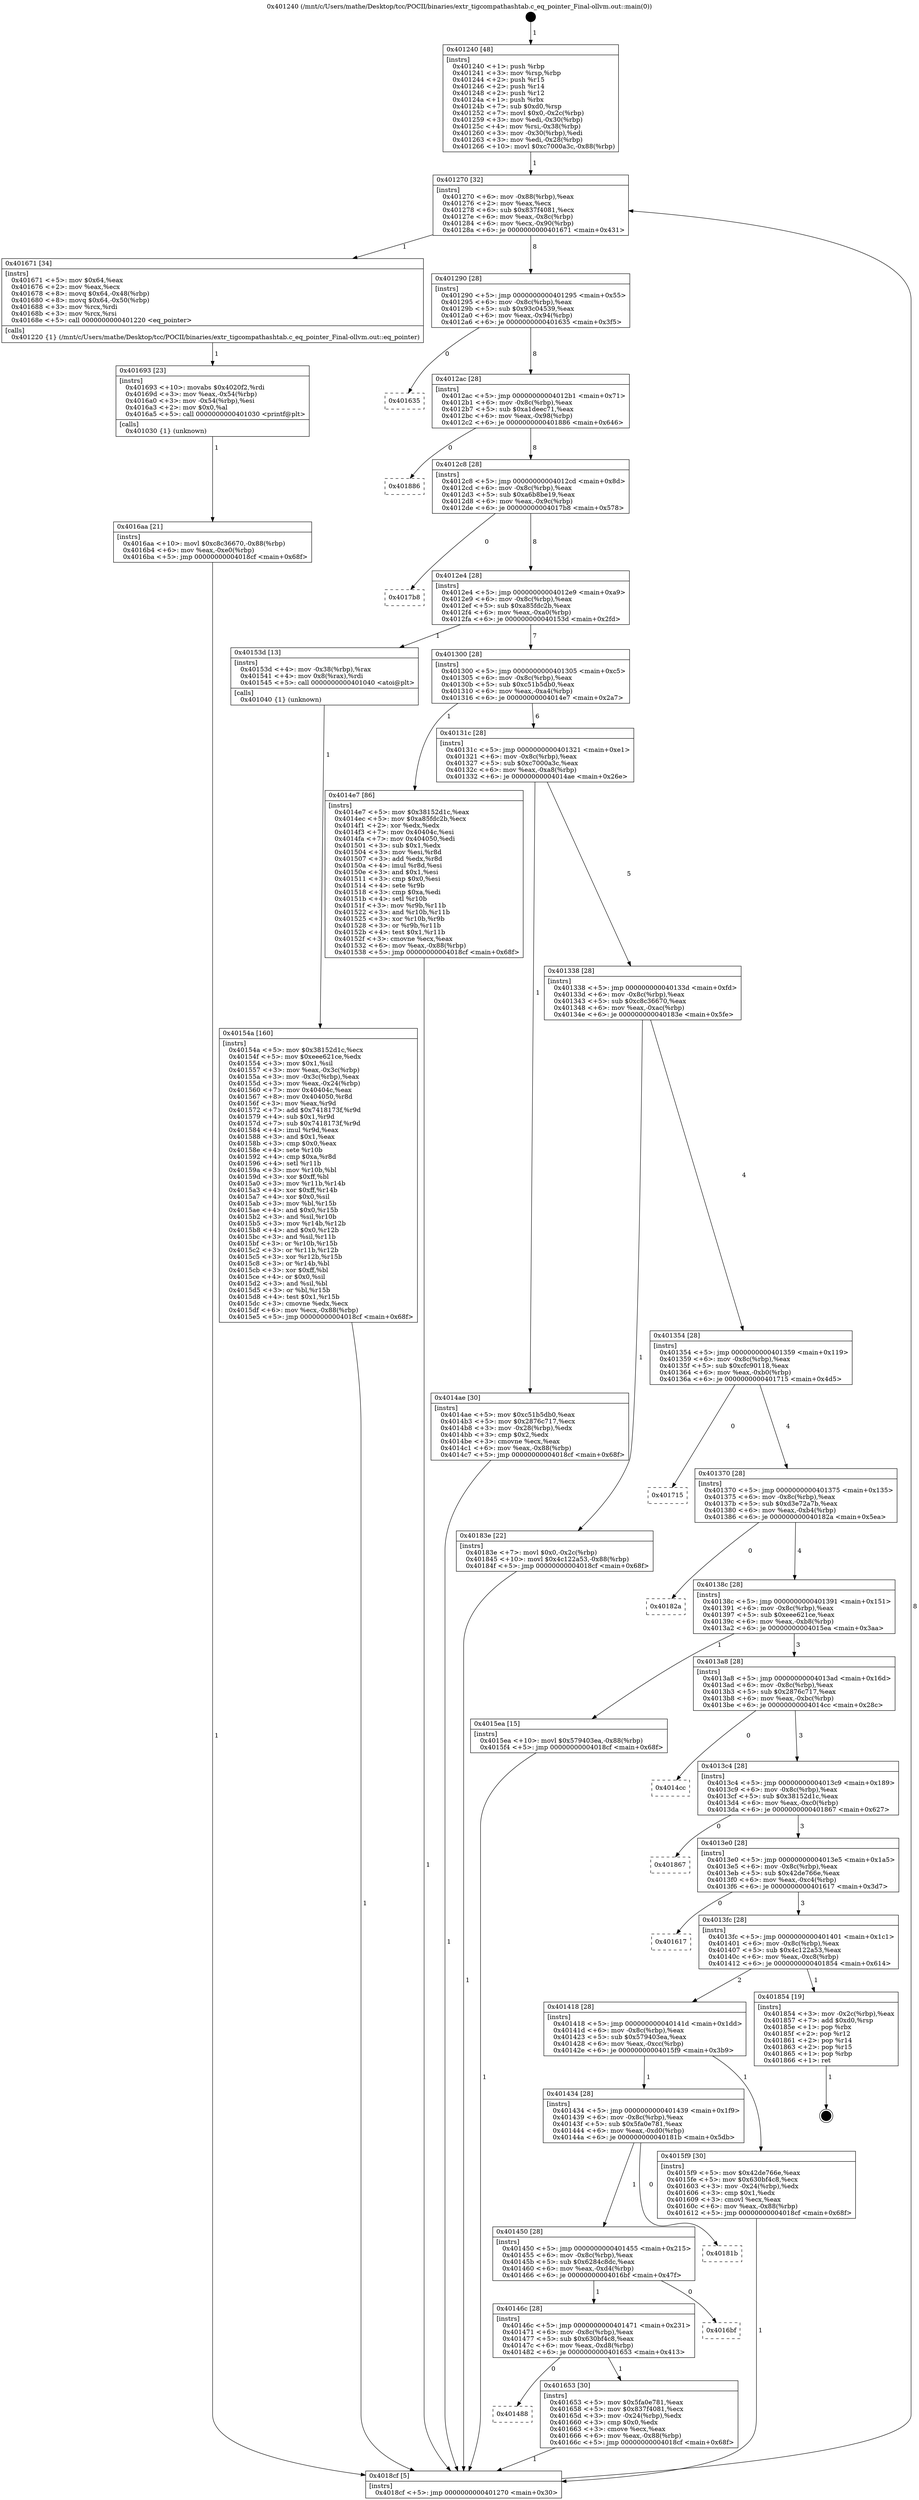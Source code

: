 digraph "0x401240" {
  label = "0x401240 (/mnt/c/Users/mathe/Desktop/tcc/POCII/binaries/extr_tigcompathashtab.c_eq_pointer_Final-ollvm.out::main(0))"
  labelloc = "t"
  node[shape=record]

  Entry [label="",width=0.3,height=0.3,shape=circle,fillcolor=black,style=filled]
  "0x401270" [label="{
     0x401270 [32]\l
     | [instrs]\l
     &nbsp;&nbsp;0x401270 \<+6\>: mov -0x88(%rbp),%eax\l
     &nbsp;&nbsp;0x401276 \<+2\>: mov %eax,%ecx\l
     &nbsp;&nbsp;0x401278 \<+6\>: sub $0x837f4081,%ecx\l
     &nbsp;&nbsp;0x40127e \<+6\>: mov %eax,-0x8c(%rbp)\l
     &nbsp;&nbsp;0x401284 \<+6\>: mov %ecx,-0x90(%rbp)\l
     &nbsp;&nbsp;0x40128a \<+6\>: je 0000000000401671 \<main+0x431\>\l
  }"]
  "0x401671" [label="{
     0x401671 [34]\l
     | [instrs]\l
     &nbsp;&nbsp;0x401671 \<+5\>: mov $0x64,%eax\l
     &nbsp;&nbsp;0x401676 \<+2\>: mov %eax,%ecx\l
     &nbsp;&nbsp;0x401678 \<+8\>: movq $0x64,-0x48(%rbp)\l
     &nbsp;&nbsp;0x401680 \<+8\>: movq $0x64,-0x50(%rbp)\l
     &nbsp;&nbsp;0x401688 \<+3\>: mov %rcx,%rdi\l
     &nbsp;&nbsp;0x40168b \<+3\>: mov %rcx,%rsi\l
     &nbsp;&nbsp;0x40168e \<+5\>: call 0000000000401220 \<eq_pointer\>\l
     | [calls]\l
     &nbsp;&nbsp;0x401220 \{1\} (/mnt/c/Users/mathe/Desktop/tcc/POCII/binaries/extr_tigcompathashtab.c_eq_pointer_Final-ollvm.out::eq_pointer)\l
  }"]
  "0x401290" [label="{
     0x401290 [28]\l
     | [instrs]\l
     &nbsp;&nbsp;0x401290 \<+5\>: jmp 0000000000401295 \<main+0x55\>\l
     &nbsp;&nbsp;0x401295 \<+6\>: mov -0x8c(%rbp),%eax\l
     &nbsp;&nbsp;0x40129b \<+5\>: sub $0x93c04539,%eax\l
     &nbsp;&nbsp;0x4012a0 \<+6\>: mov %eax,-0x94(%rbp)\l
     &nbsp;&nbsp;0x4012a6 \<+6\>: je 0000000000401635 \<main+0x3f5\>\l
  }"]
  Exit [label="",width=0.3,height=0.3,shape=circle,fillcolor=black,style=filled,peripheries=2]
  "0x401635" [label="{
     0x401635\l
  }", style=dashed]
  "0x4012ac" [label="{
     0x4012ac [28]\l
     | [instrs]\l
     &nbsp;&nbsp;0x4012ac \<+5\>: jmp 00000000004012b1 \<main+0x71\>\l
     &nbsp;&nbsp;0x4012b1 \<+6\>: mov -0x8c(%rbp),%eax\l
     &nbsp;&nbsp;0x4012b7 \<+5\>: sub $0xa1deec71,%eax\l
     &nbsp;&nbsp;0x4012bc \<+6\>: mov %eax,-0x98(%rbp)\l
     &nbsp;&nbsp;0x4012c2 \<+6\>: je 0000000000401886 \<main+0x646\>\l
  }"]
  "0x4016aa" [label="{
     0x4016aa [21]\l
     | [instrs]\l
     &nbsp;&nbsp;0x4016aa \<+10\>: movl $0xc8c36670,-0x88(%rbp)\l
     &nbsp;&nbsp;0x4016b4 \<+6\>: mov %eax,-0xe0(%rbp)\l
     &nbsp;&nbsp;0x4016ba \<+5\>: jmp 00000000004018cf \<main+0x68f\>\l
  }"]
  "0x401886" [label="{
     0x401886\l
  }", style=dashed]
  "0x4012c8" [label="{
     0x4012c8 [28]\l
     | [instrs]\l
     &nbsp;&nbsp;0x4012c8 \<+5\>: jmp 00000000004012cd \<main+0x8d\>\l
     &nbsp;&nbsp;0x4012cd \<+6\>: mov -0x8c(%rbp),%eax\l
     &nbsp;&nbsp;0x4012d3 \<+5\>: sub $0xa6b8be19,%eax\l
     &nbsp;&nbsp;0x4012d8 \<+6\>: mov %eax,-0x9c(%rbp)\l
     &nbsp;&nbsp;0x4012de \<+6\>: je 00000000004017b8 \<main+0x578\>\l
  }"]
  "0x401693" [label="{
     0x401693 [23]\l
     | [instrs]\l
     &nbsp;&nbsp;0x401693 \<+10\>: movabs $0x4020f2,%rdi\l
     &nbsp;&nbsp;0x40169d \<+3\>: mov %eax,-0x54(%rbp)\l
     &nbsp;&nbsp;0x4016a0 \<+3\>: mov -0x54(%rbp),%esi\l
     &nbsp;&nbsp;0x4016a3 \<+2\>: mov $0x0,%al\l
     &nbsp;&nbsp;0x4016a5 \<+5\>: call 0000000000401030 \<printf@plt\>\l
     | [calls]\l
     &nbsp;&nbsp;0x401030 \{1\} (unknown)\l
  }"]
  "0x4017b8" [label="{
     0x4017b8\l
  }", style=dashed]
  "0x4012e4" [label="{
     0x4012e4 [28]\l
     | [instrs]\l
     &nbsp;&nbsp;0x4012e4 \<+5\>: jmp 00000000004012e9 \<main+0xa9\>\l
     &nbsp;&nbsp;0x4012e9 \<+6\>: mov -0x8c(%rbp),%eax\l
     &nbsp;&nbsp;0x4012ef \<+5\>: sub $0xa85fdc2b,%eax\l
     &nbsp;&nbsp;0x4012f4 \<+6\>: mov %eax,-0xa0(%rbp)\l
     &nbsp;&nbsp;0x4012fa \<+6\>: je 000000000040153d \<main+0x2fd\>\l
  }"]
  "0x401488" [label="{
     0x401488\l
  }", style=dashed]
  "0x40153d" [label="{
     0x40153d [13]\l
     | [instrs]\l
     &nbsp;&nbsp;0x40153d \<+4\>: mov -0x38(%rbp),%rax\l
     &nbsp;&nbsp;0x401541 \<+4\>: mov 0x8(%rax),%rdi\l
     &nbsp;&nbsp;0x401545 \<+5\>: call 0000000000401040 \<atoi@plt\>\l
     | [calls]\l
     &nbsp;&nbsp;0x401040 \{1\} (unknown)\l
  }"]
  "0x401300" [label="{
     0x401300 [28]\l
     | [instrs]\l
     &nbsp;&nbsp;0x401300 \<+5\>: jmp 0000000000401305 \<main+0xc5\>\l
     &nbsp;&nbsp;0x401305 \<+6\>: mov -0x8c(%rbp),%eax\l
     &nbsp;&nbsp;0x40130b \<+5\>: sub $0xc51b5db0,%eax\l
     &nbsp;&nbsp;0x401310 \<+6\>: mov %eax,-0xa4(%rbp)\l
     &nbsp;&nbsp;0x401316 \<+6\>: je 00000000004014e7 \<main+0x2a7\>\l
  }"]
  "0x401653" [label="{
     0x401653 [30]\l
     | [instrs]\l
     &nbsp;&nbsp;0x401653 \<+5\>: mov $0x5fa0e781,%eax\l
     &nbsp;&nbsp;0x401658 \<+5\>: mov $0x837f4081,%ecx\l
     &nbsp;&nbsp;0x40165d \<+3\>: mov -0x24(%rbp),%edx\l
     &nbsp;&nbsp;0x401660 \<+3\>: cmp $0x0,%edx\l
     &nbsp;&nbsp;0x401663 \<+3\>: cmove %ecx,%eax\l
     &nbsp;&nbsp;0x401666 \<+6\>: mov %eax,-0x88(%rbp)\l
     &nbsp;&nbsp;0x40166c \<+5\>: jmp 00000000004018cf \<main+0x68f\>\l
  }"]
  "0x4014e7" [label="{
     0x4014e7 [86]\l
     | [instrs]\l
     &nbsp;&nbsp;0x4014e7 \<+5\>: mov $0x38152d1c,%eax\l
     &nbsp;&nbsp;0x4014ec \<+5\>: mov $0xa85fdc2b,%ecx\l
     &nbsp;&nbsp;0x4014f1 \<+2\>: xor %edx,%edx\l
     &nbsp;&nbsp;0x4014f3 \<+7\>: mov 0x40404c,%esi\l
     &nbsp;&nbsp;0x4014fa \<+7\>: mov 0x404050,%edi\l
     &nbsp;&nbsp;0x401501 \<+3\>: sub $0x1,%edx\l
     &nbsp;&nbsp;0x401504 \<+3\>: mov %esi,%r8d\l
     &nbsp;&nbsp;0x401507 \<+3\>: add %edx,%r8d\l
     &nbsp;&nbsp;0x40150a \<+4\>: imul %r8d,%esi\l
     &nbsp;&nbsp;0x40150e \<+3\>: and $0x1,%esi\l
     &nbsp;&nbsp;0x401511 \<+3\>: cmp $0x0,%esi\l
     &nbsp;&nbsp;0x401514 \<+4\>: sete %r9b\l
     &nbsp;&nbsp;0x401518 \<+3\>: cmp $0xa,%edi\l
     &nbsp;&nbsp;0x40151b \<+4\>: setl %r10b\l
     &nbsp;&nbsp;0x40151f \<+3\>: mov %r9b,%r11b\l
     &nbsp;&nbsp;0x401522 \<+3\>: and %r10b,%r11b\l
     &nbsp;&nbsp;0x401525 \<+3\>: xor %r10b,%r9b\l
     &nbsp;&nbsp;0x401528 \<+3\>: or %r9b,%r11b\l
     &nbsp;&nbsp;0x40152b \<+4\>: test $0x1,%r11b\l
     &nbsp;&nbsp;0x40152f \<+3\>: cmovne %ecx,%eax\l
     &nbsp;&nbsp;0x401532 \<+6\>: mov %eax,-0x88(%rbp)\l
     &nbsp;&nbsp;0x401538 \<+5\>: jmp 00000000004018cf \<main+0x68f\>\l
  }"]
  "0x40131c" [label="{
     0x40131c [28]\l
     | [instrs]\l
     &nbsp;&nbsp;0x40131c \<+5\>: jmp 0000000000401321 \<main+0xe1\>\l
     &nbsp;&nbsp;0x401321 \<+6\>: mov -0x8c(%rbp),%eax\l
     &nbsp;&nbsp;0x401327 \<+5\>: sub $0xc7000a3c,%eax\l
     &nbsp;&nbsp;0x40132c \<+6\>: mov %eax,-0xa8(%rbp)\l
     &nbsp;&nbsp;0x401332 \<+6\>: je 00000000004014ae \<main+0x26e\>\l
  }"]
  "0x40146c" [label="{
     0x40146c [28]\l
     | [instrs]\l
     &nbsp;&nbsp;0x40146c \<+5\>: jmp 0000000000401471 \<main+0x231\>\l
     &nbsp;&nbsp;0x401471 \<+6\>: mov -0x8c(%rbp),%eax\l
     &nbsp;&nbsp;0x401477 \<+5\>: sub $0x630bf4c8,%eax\l
     &nbsp;&nbsp;0x40147c \<+6\>: mov %eax,-0xd8(%rbp)\l
     &nbsp;&nbsp;0x401482 \<+6\>: je 0000000000401653 \<main+0x413\>\l
  }"]
  "0x4014ae" [label="{
     0x4014ae [30]\l
     | [instrs]\l
     &nbsp;&nbsp;0x4014ae \<+5\>: mov $0xc51b5db0,%eax\l
     &nbsp;&nbsp;0x4014b3 \<+5\>: mov $0x2876c717,%ecx\l
     &nbsp;&nbsp;0x4014b8 \<+3\>: mov -0x28(%rbp),%edx\l
     &nbsp;&nbsp;0x4014bb \<+3\>: cmp $0x2,%edx\l
     &nbsp;&nbsp;0x4014be \<+3\>: cmovne %ecx,%eax\l
     &nbsp;&nbsp;0x4014c1 \<+6\>: mov %eax,-0x88(%rbp)\l
     &nbsp;&nbsp;0x4014c7 \<+5\>: jmp 00000000004018cf \<main+0x68f\>\l
  }"]
  "0x401338" [label="{
     0x401338 [28]\l
     | [instrs]\l
     &nbsp;&nbsp;0x401338 \<+5\>: jmp 000000000040133d \<main+0xfd\>\l
     &nbsp;&nbsp;0x40133d \<+6\>: mov -0x8c(%rbp),%eax\l
     &nbsp;&nbsp;0x401343 \<+5\>: sub $0xc8c36670,%eax\l
     &nbsp;&nbsp;0x401348 \<+6\>: mov %eax,-0xac(%rbp)\l
     &nbsp;&nbsp;0x40134e \<+6\>: je 000000000040183e \<main+0x5fe\>\l
  }"]
  "0x4018cf" [label="{
     0x4018cf [5]\l
     | [instrs]\l
     &nbsp;&nbsp;0x4018cf \<+5\>: jmp 0000000000401270 \<main+0x30\>\l
  }"]
  "0x401240" [label="{
     0x401240 [48]\l
     | [instrs]\l
     &nbsp;&nbsp;0x401240 \<+1\>: push %rbp\l
     &nbsp;&nbsp;0x401241 \<+3\>: mov %rsp,%rbp\l
     &nbsp;&nbsp;0x401244 \<+2\>: push %r15\l
     &nbsp;&nbsp;0x401246 \<+2\>: push %r14\l
     &nbsp;&nbsp;0x401248 \<+2\>: push %r12\l
     &nbsp;&nbsp;0x40124a \<+1\>: push %rbx\l
     &nbsp;&nbsp;0x40124b \<+7\>: sub $0xd0,%rsp\l
     &nbsp;&nbsp;0x401252 \<+7\>: movl $0x0,-0x2c(%rbp)\l
     &nbsp;&nbsp;0x401259 \<+3\>: mov %edi,-0x30(%rbp)\l
     &nbsp;&nbsp;0x40125c \<+4\>: mov %rsi,-0x38(%rbp)\l
     &nbsp;&nbsp;0x401260 \<+3\>: mov -0x30(%rbp),%edi\l
     &nbsp;&nbsp;0x401263 \<+3\>: mov %edi,-0x28(%rbp)\l
     &nbsp;&nbsp;0x401266 \<+10\>: movl $0xc7000a3c,-0x88(%rbp)\l
  }"]
  "0x40154a" [label="{
     0x40154a [160]\l
     | [instrs]\l
     &nbsp;&nbsp;0x40154a \<+5\>: mov $0x38152d1c,%ecx\l
     &nbsp;&nbsp;0x40154f \<+5\>: mov $0xeee621ce,%edx\l
     &nbsp;&nbsp;0x401554 \<+3\>: mov $0x1,%sil\l
     &nbsp;&nbsp;0x401557 \<+3\>: mov %eax,-0x3c(%rbp)\l
     &nbsp;&nbsp;0x40155a \<+3\>: mov -0x3c(%rbp),%eax\l
     &nbsp;&nbsp;0x40155d \<+3\>: mov %eax,-0x24(%rbp)\l
     &nbsp;&nbsp;0x401560 \<+7\>: mov 0x40404c,%eax\l
     &nbsp;&nbsp;0x401567 \<+8\>: mov 0x404050,%r8d\l
     &nbsp;&nbsp;0x40156f \<+3\>: mov %eax,%r9d\l
     &nbsp;&nbsp;0x401572 \<+7\>: add $0x7418173f,%r9d\l
     &nbsp;&nbsp;0x401579 \<+4\>: sub $0x1,%r9d\l
     &nbsp;&nbsp;0x40157d \<+7\>: sub $0x7418173f,%r9d\l
     &nbsp;&nbsp;0x401584 \<+4\>: imul %r9d,%eax\l
     &nbsp;&nbsp;0x401588 \<+3\>: and $0x1,%eax\l
     &nbsp;&nbsp;0x40158b \<+3\>: cmp $0x0,%eax\l
     &nbsp;&nbsp;0x40158e \<+4\>: sete %r10b\l
     &nbsp;&nbsp;0x401592 \<+4\>: cmp $0xa,%r8d\l
     &nbsp;&nbsp;0x401596 \<+4\>: setl %r11b\l
     &nbsp;&nbsp;0x40159a \<+3\>: mov %r10b,%bl\l
     &nbsp;&nbsp;0x40159d \<+3\>: xor $0xff,%bl\l
     &nbsp;&nbsp;0x4015a0 \<+3\>: mov %r11b,%r14b\l
     &nbsp;&nbsp;0x4015a3 \<+4\>: xor $0xff,%r14b\l
     &nbsp;&nbsp;0x4015a7 \<+4\>: xor $0x0,%sil\l
     &nbsp;&nbsp;0x4015ab \<+3\>: mov %bl,%r15b\l
     &nbsp;&nbsp;0x4015ae \<+4\>: and $0x0,%r15b\l
     &nbsp;&nbsp;0x4015b2 \<+3\>: and %sil,%r10b\l
     &nbsp;&nbsp;0x4015b5 \<+3\>: mov %r14b,%r12b\l
     &nbsp;&nbsp;0x4015b8 \<+4\>: and $0x0,%r12b\l
     &nbsp;&nbsp;0x4015bc \<+3\>: and %sil,%r11b\l
     &nbsp;&nbsp;0x4015bf \<+3\>: or %r10b,%r15b\l
     &nbsp;&nbsp;0x4015c2 \<+3\>: or %r11b,%r12b\l
     &nbsp;&nbsp;0x4015c5 \<+3\>: xor %r12b,%r15b\l
     &nbsp;&nbsp;0x4015c8 \<+3\>: or %r14b,%bl\l
     &nbsp;&nbsp;0x4015cb \<+3\>: xor $0xff,%bl\l
     &nbsp;&nbsp;0x4015ce \<+4\>: or $0x0,%sil\l
     &nbsp;&nbsp;0x4015d2 \<+3\>: and %sil,%bl\l
     &nbsp;&nbsp;0x4015d5 \<+3\>: or %bl,%r15b\l
     &nbsp;&nbsp;0x4015d8 \<+4\>: test $0x1,%r15b\l
     &nbsp;&nbsp;0x4015dc \<+3\>: cmovne %edx,%ecx\l
     &nbsp;&nbsp;0x4015df \<+6\>: mov %ecx,-0x88(%rbp)\l
     &nbsp;&nbsp;0x4015e5 \<+5\>: jmp 00000000004018cf \<main+0x68f\>\l
  }"]
  "0x4016bf" [label="{
     0x4016bf\l
  }", style=dashed]
  "0x40183e" [label="{
     0x40183e [22]\l
     | [instrs]\l
     &nbsp;&nbsp;0x40183e \<+7\>: movl $0x0,-0x2c(%rbp)\l
     &nbsp;&nbsp;0x401845 \<+10\>: movl $0x4c122a53,-0x88(%rbp)\l
     &nbsp;&nbsp;0x40184f \<+5\>: jmp 00000000004018cf \<main+0x68f\>\l
  }"]
  "0x401354" [label="{
     0x401354 [28]\l
     | [instrs]\l
     &nbsp;&nbsp;0x401354 \<+5\>: jmp 0000000000401359 \<main+0x119\>\l
     &nbsp;&nbsp;0x401359 \<+6\>: mov -0x8c(%rbp),%eax\l
     &nbsp;&nbsp;0x40135f \<+5\>: sub $0xcfc90118,%eax\l
     &nbsp;&nbsp;0x401364 \<+6\>: mov %eax,-0xb0(%rbp)\l
     &nbsp;&nbsp;0x40136a \<+6\>: je 0000000000401715 \<main+0x4d5\>\l
  }"]
  "0x401450" [label="{
     0x401450 [28]\l
     | [instrs]\l
     &nbsp;&nbsp;0x401450 \<+5\>: jmp 0000000000401455 \<main+0x215\>\l
     &nbsp;&nbsp;0x401455 \<+6\>: mov -0x8c(%rbp),%eax\l
     &nbsp;&nbsp;0x40145b \<+5\>: sub $0x6284c8dc,%eax\l
     &nbsp;&nbsp;0x401460 \<+6\>: mov %eax,-0xd4(%rbp)\l
     &nbsp;&nbsp;0x401466 \<+6\>: je 00000000004016bf \<main+0x47f\>\l
  }"]
  "0x401715" [label="{
     0x401715\l
  }", style=dashed]
  "0x401370" [label="{
     0x401370 [28]\l
     | [instrs]\l
     &nbsp;&nbsp;0x401370 \<+5\>: jmp 0000000000401375 \<main+0x135\>\l
     &nbsp;&nbsp;0x401375 \<+6\>: mov -0x8c(%rbp),%eax\l
     &nbsp;&nbsp;0x40137b \<+5\>: sub $0xd3e72a7b,%eax\l
     &nbsp;&nbsp;0x401380 \<+6\>: mov %eax,-0xb4(%rbp)\l
     &nbsp;&nbsp;0x401386 \<+6\>: je 000000000040182a \<main+0x5ea\>\l
  }"]
  "0x40181b" [label="{
     0x40181b\l
  }", style=dashed]
  "0x40182a" [label="{
     0x40182a\l
  }", style=dashed]
  "0x40138c" [label="{
     0x40138c [28]\l
     | [instrs]\l
     &nbsp;&nbsp;0x40138c \<+5\>: jmp 0000000000401391 \<main+0x151\>\l
     &nbsp;&nbsp;0x401391 \<+6\>: mov -0x8c(%rbp),%eax\l
     &nbsp;&nbsp;0x401397 \<+5\>: sub $0xeee621ce,%eax\l
     &nbsp;&nbsp;0x40139c \<+6\>: mov %eax,-0xb8(%rbp)\l
     &nbsp;&nbsp;0x4013a2 \<+6\>: je 00000000004015ea \<main+0x3aa\>\l
  }"]
  "0x401434" [label="{
     0x401434 [28]\l
     | [instrs]\l
     &nbsp;&nbsp;0x401434 \<+5\>: jmp 0000000000401439 \<main+0x1f9\>\l
     &nbsp;&nbsp;0x401439 \<+6\>: mov -0x8c(%rbp),%eax\l
     &nbsp;&nbsp;0x40143f \<+5\>: sub $0x5fa0e781,%eax\l
     &nbsp;&nbsp;0x401444 \<+6\>: mov %eax,-0xd0(%rbp)\l
     &nbsp;&nbsp;0x40144a \<+6\>: je 000000000040181b \<main+0x5db\>\l
  }"]
  "0x4015ea" [label="{
     0x4015ea [15]\l
     | [instrs]\l
     &nbsp;&nbsp;0x4015ea \<+10\>: movl $0x579403ea,-0x88(%rbp)\l
     &nbsp;&nbsp;0x4015f4 \<+5\>: jmp 00000000004018cf \<main+0x68f\>\l
  }"]
  "0x4013a8" [label="{
     0x4013a8 [28]\l
     | [instrs]\l
     &nbsp;&nbsp;0x4013a8 \<+5\>: jmp 00000000004013ad \<main+0x16d\>\l
     &nbsp;&nbsp;0x4013ad \<+6\>: mov -0x8c(%rbp),%eax\l
     &nbsp;&nbsp;0x4013b3 \<+5\>: sub $0x2876c717,%eax\l
     &nbsp;&nbsp;0x4013b8 \<+6\>: mov %eax,-0xbc(%rbp)\l
     &nbsp;&nbsp;0x4013be \<+6\>: je 00000000004014cc \<main+0x28c\>\l
  }"]
  "0x4015f9" [label="{
     0x4015f9 [30]\l
     | [instrs]\l
     &nbsp;&nbsp;0x4015f9 \<+5\>: mov $0x42de766e,%eax\l
     &nbsp;&nbsp;0x4015fe \<+5\>: mov $0x630bf4c8,%ecx\l
     &nbsp;&nbsp;0x401603 \<+3\>: mov -0x24(%rbp),%edx\l
     &nbsp;&nbsp;0x401606 \<+3\>: cmp $0x1,%edx\l
     &nbsp;&nbsp;0x401609 \<+3\>: cmovl %ecx,%eax\l
     &nbsp;&nbsp;0x40160c \<+6\>: mov %eax,-0x88(%rbp)\l
     &nbsp;&nbsp;0x401612 \<+5\>: jmp 00000000004018cf \<main+0x68f\>\l
  }"]
  "0x4014cc" [label="{
     0x4014cc\l
  }", style=dashed]
  "0x4013c4" [label="{
     0x4013c4 [28]\l
     | [instrs]\l
     &nbsp;&nbsp;0x4013c4 \<+5\>: jmp 00000000004013c9 \<main+0x189\>\l
     &nbsp;&nbsp;0x4013c9 \<+6\>: mov -0x8c(%rbp),%eax\l
     &nbsp;&nbsp;0x4013cf \<+5\>: sub $0x38152d1c,%eax\l
     &nbsp;&nbsp;0x4013d4 \<+6\>: mov %eax,-0xc0(%rbp)\l
     &nbsp;&nbsp;0x4013da \<+6\>: je 0000000000401867 \<main+0x627\>\l
  }"]
  "0x401418" [label="{
     0x401418 [28]\l
     | [instrs]\l
     &nbsp;&nbsp;0x401418 \<+5\>: jmp 000000000040141d \<main+0x1dd\>\l
     &nbsp;&nbsp;0x40141d \<+6\>: mov -0x8c(%rbp),%eax\l
     &nbsp;&nbsp;0x401423 \<+5\>: sub $0x579403ea,%eax\l
     &nbsp;&nbsp;0x401428 \<+6\>: mov %eax,-0xcc(%rbp)\l
     &nbsp;&nbsp;0x40142e \<+6\>: je 00000000004015f9 \<main+0x3b9\>\l
  }"]
  "0x401867" [label="{
     0x401867\l
  }", style=dashed]
  "0x4013e0" [label="{
     0x4013e0 [28]\l
     | [instrs]\l
     &nbsp;&nbsp;0x4013e0 \<+5\>: jmp 00000000004013e5 \<main+0x1a5\>\l
     &nbsp;&nbsp;0x4013e5 \<+6\>: mov -0x8c(%rbp),%eax\l
     &nbsp;&nbsp;0x4013eb \<+5\>: sub $0x42de766e,%eax\l
     &nbsp;&nbsp;0x4013f0 \<+6\>: mov %eax,-0xc4(%rbp)\l
     &nbsp;&nbsp;0x4013f6 \<+6\>: je 0000000000401617 \<main+0x3d7\>\l
  }"]
  "0x401854" [label="{
     0x401854 [19]\l
     | [instrs]\l
     &nbsp;&nbsp;0x401854 \<+3\>: mov -0x2c(%rbp),%eax\l
     &nbsp;&nbsp;0x401857 \<+7\>: add $0xd0,%rsp\l
     &nbsp;&nbsp;0x40185e \<+1\>: pop %rbx\l
     &nbsp;&nbsp;0x40185f \<+2\>: pop %r12\l
     &nbsp;&nbsp;0x401861 \<+2\>: pop %r14\l
     &nbsp;&nbsp;0x401863 \<+2\>: pop %r15\l
     &nbsp;&nbsp;0x401865 \<+1\>: pop %rbp\l
     &nbsp;&nbsp;0x401866 \<+1\>: ret\l
  }"]
  "0x401617" [label="{
     0x401617\l
  }", style=dashed]
  "0x4013fc" [label="{
     0x4013fc [28]\l
     | [instrs]\l
     &nbsp;&nbsp;0x4013fc \<+5\>: jmp 0000000000401401 \<main+0x1c1\>\l
     &nbsp;&nbsp;0x401401 \<+6\>: mov -0x8c(%rbp),%eax\l
     &nbsp;&nbsp;0x401407 \<+5\>: sub $0x4c122a53,%eax\l
     &nbsp;&nbsp;0x40140c \<+6\>: mov %eax,-0xc8(%rbp)\l
     &nbsp;&nbsp;0x401412 \<+6\>: je 0000000000401854 \<main+0x614\>\l
  }"]
  Entry -> "0x401240" [label=" 1"]
  "0x401270" -> "0x401671" [label=" 1"]
  "0x401270" -> "0x401290" [label=" 8"]
  "0x401854" -> Exit [label=" 1"]
  "0x401290" -> "0x401635" [label=" 0"]
  "0x401290" -> "0x4012ac" [label=" 8"]
  "0x40183e" -> "0x4018cf" [label=" 1"]
  "0x4012ac" -> "0x401886" [label=" 0"]
  "0x4012ac" -> "0x4012c8" [label=" 8"]
  "0x4016aa" -> "0x4018cf" [label=" 1"]
  "0x4012c8" -> "0x4017b8" [label=" 0"]
  "0x4012c8" -> "0x4012e4" [label=" 8"]
  "0x401693" -> "0x4016aa" [label=" 1"]
  "0x4012e4" -> "0x40153d" [label=" 1"]
  "0x4012e4" -> "0x401300" [label=" 7"]
  "0x401671" -> "0x401693" [label=" 1"]
  "0x401300" -> "0x4014e7" [label=" 1"]
  "0x401300" -> "0x40131c" [label=" 6"]
  "0x401653" -> "0x4018cf" [label=" 1"]
  "0x40131c" -> "0x4014ae" [label=" 1"]
  "0x40131c" -> "0x401338" [label=" 5"]
  "0x4014ae" -> "0x4018cf" [label=" 1"]
  "0x401240" -> "0x401270" [label=" 1"]
  "0x4018cf" -> "0x401270" [label=" 8"]
  "0x4014e7" -> "0x4018cf" [label=" 1"]
  "0x40153d" -> "0x40154a" [label=" 1"]
  "0x40154a" -> "0x4018cf" [label=" 1"]
  "0x40146c" -> "0x401653" [label=" 1"]
  "0x401338" -> "0x40183e" [label=" 1"]
  "0x401338" -> "0x401354" [label=" 4"]
  "0x40146c" -> "0x401488" [label=" 0"]
  "0x401354" -> "0x401715" [label=" 0"]
  "0x401354" -> "0x401370" [label=" 4"]
  "0x401450" -> "0x4016bf" [label=" 0"]
  "0x401370" -> "0x40182a" [label=" 0"]
  "0x401370" -> "0x40138c" [label=" 4"]
  "0x401450" -> "0x40146c" [label=" 1"]
  "0x40138c" -> "0x4015ea" [label=" 1"]
  "0x40138c" -> "0x4013a8" [label=" 3"]
  "0x4015ea" -> "0x4018cf" [label=" 1"]
  "0x401434" -> "0x40181b" [label=" 0"]
  "0x4013a8" -> "0x4014cc" [label=" 0"]
  "0x4013a8" -> "0x4013c4" [label=" 3"]
  "0x401434" -> "0x401450" [label=" 1"]
  "0x4013c4" -> "0x401867" [label=" 0"]
  "0x4013c4" -> "0x4013e0" [label=" 3"]
  "0x401418" -> "0x401434" [label=" 1"]
  "0x4013e0" -> "0x401617" [label=" 0"]
  "0x4013e0" -> "0x4013fc" [label=" 3"]
  "0x401418" -> "0x4015f9" [label=" 1"]
  "0x4013fc" -> "0x401854" [label=" 1"]
  "0x4013fc" -> "0x401418" [label=" 2"]
  "0x4015f9" -> "0x4018cf" [label=" 1"]
}
